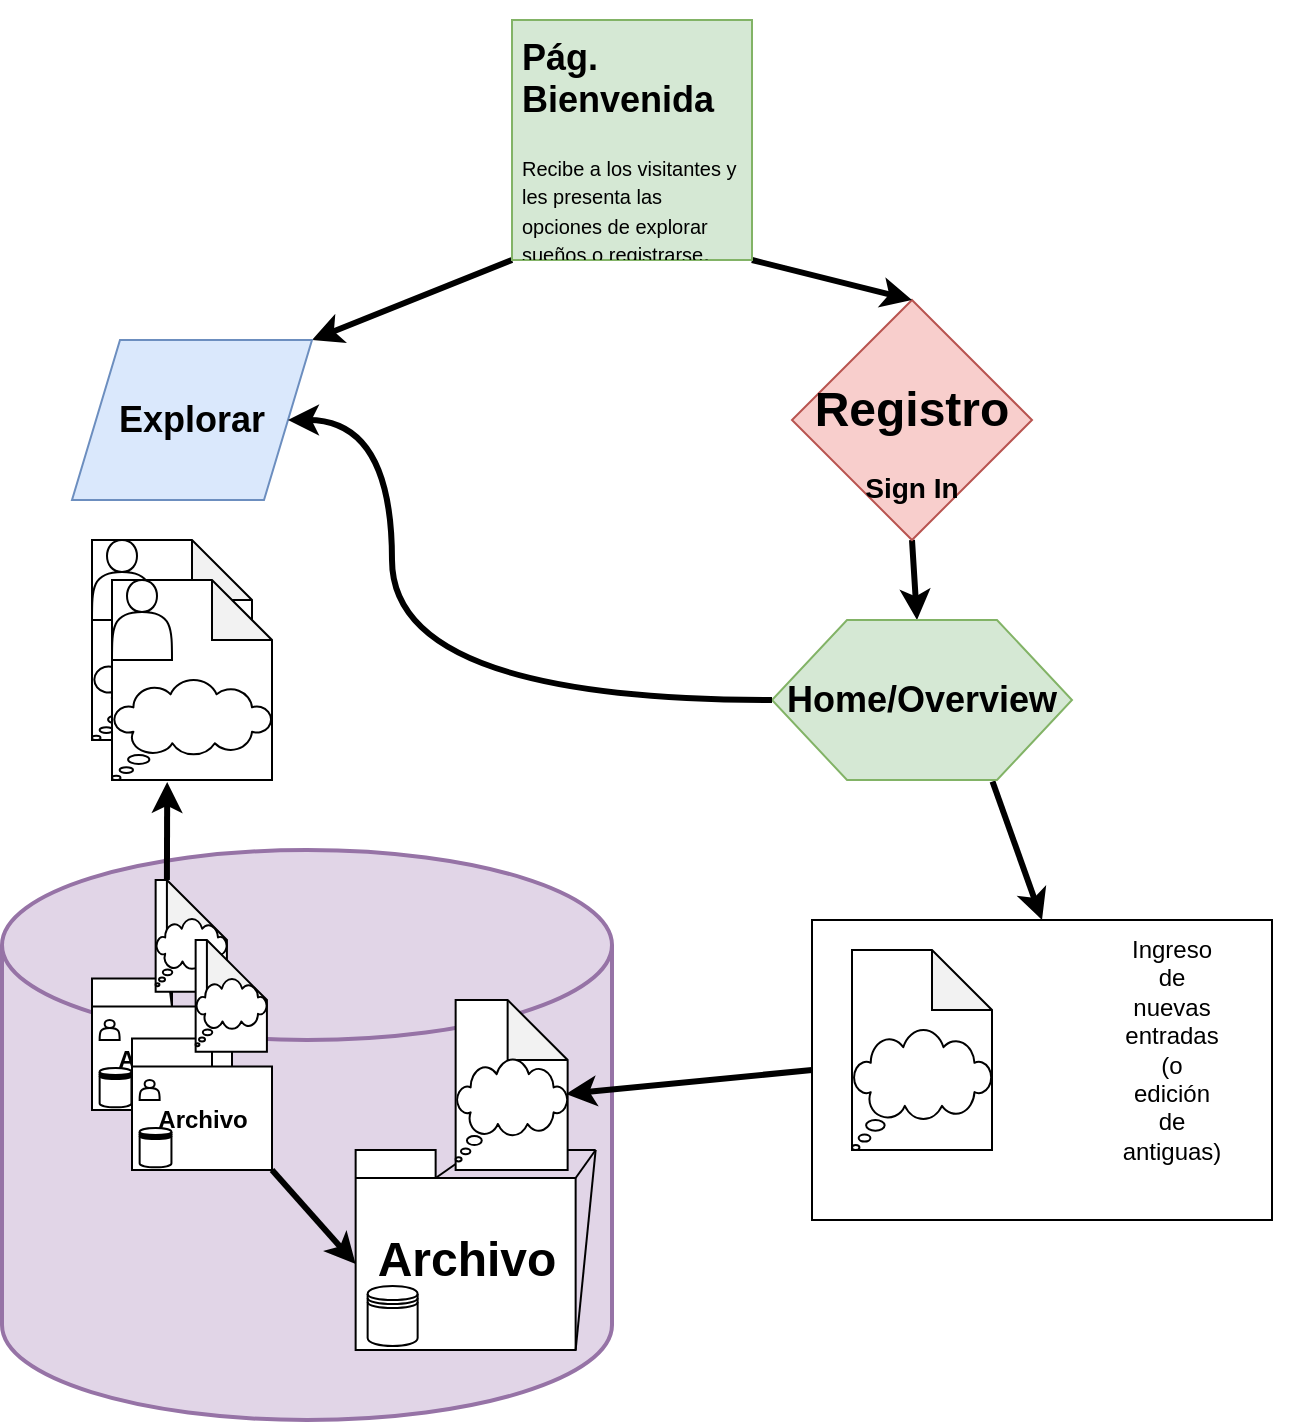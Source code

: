 <mxfile version="13.3.2" type="device"><diagram id="YNitG5f2WgWtv8qcGlka" name="Página-1"><mxGraphModel dx="873" dy="740" grid="1" gridSize="10" guides="1" tooltips="1" connect="1" arrows="1" fold="1" page="1" pageScale="1" pageWidth="827" pageHeight="1169" math="0" shadow="0"><root><mxCell id="0"/><mxCell id="1" parent="0"/><mxCell id="tkL2-yOE85S9bCHhmIM7-117" value="" style="strokeWidth=2;html=1;shape=mxgraph.flowchart.database;whiteSpace=wrap;fillColor=#e1d5e7;strokeColor=#9673a6;" parent="1" vertex="1"><mxGeometry x="85" y="455" width="305" height="285" as="geometry"/></mxCell><mxCell id="tkL2-yOE85S9bCHhmIM7-72" value="" style="group" parent="1" vertex="1" connectable="0"><mxGeometry x="130" y="470" width="70" height="115" as="geometry"/></mxCell><mxCell id="tkL2-yOE85S9bCHhmIM7-73" value="&lt;h1 style=&quot;line-height: 100%&quot;&gt;&lt;font style=&quot;font-size: 12px&quot;&gt;Archivo&lt;/font&gt;&lt;/h1&gt;" style="shape=folder;fontStyle=1;spacingTop=10;tabWidth=40;tabHeight=14;tabPosition=left;html=1;" parent="tkL2-yOE85S9bCHhmIM7-72" vertex="1"><mxGeometry y="49.286" width="70" height="65.714" as="geometry"/></mxCell><mxCell id="tkL2-yOE85S9bCHhmIM7-74" value="" style="endArrow=none;html=1;strokeWidth=1;exitX=0;exitY=0;exitDx=40;exitDy=14;exitPerimeter=0;" parent="tkL2-yOE85S9bCHhmIM7-72" source="tkL2-yOE85S9bCHhmIM7-73" edge="1"><mxGeometry width="50" height="50" relative="1" as="geometry"><mxPoint x="-165.455" y="-397.571" as="sourcePoint"/><mxPoint x="38.182" y="49.286" as="targetPoint"/></mxGeometry></mxCell><mxCell id="tkL2-yOE85S9bCHhmIM7-75" value="" style="shape=datastore;whiteSpace=wrap;html=1;" parent="tkL2-yOE85S9bCHhmIM7-72" vertex="1"><mxGeometry x="3.818" y="93.971" width="15.909" height="19.714" as="geometry"/></mxCell><mxCell id="tkL2-yOE85S9bCHhmIM7-76" value="" style="group" parent="tkL2-yOE85S9bCHhmIM7-72" vertex="1" connectable="0"><mxGeometry x="31.818" width="35.636" height="55.857" as="geometry"/></mxCell><mxCell id="tkL2-yOE85S9bCHhmIM7-77" value="" style="shape=note;whiteSpace=wrap;html=1;backgroundOutline=1;darkOpacity=0.05;" parent="tkL2-yOE85S9bCHhmIM7-76" vertex="1"><mxGeometry width="35.636" height="55.857" as="geometry"/></mxCell><mxCell id="tkL2-yOE85S9bCHhmIM7-78" value="" style="whiteSpace=wrap;html=1;shape=mxgraph.basic.cloud_callout" parent="tkL2-yOE85S9bCHhmIM7-76" vertex="1"><mxGeometry y="19.55" width="35.636" height="33.514" as="geometry"/></mxCell><mxCell id="tkL2-yOE85S9bCHhmIM7-86" value="" style="shape=actor;whiteSpace=wrap;html=1;" parent="tkL2-yOE85S9bCHhmIM7-72" vertex="1"><mxGeometry x="3.82" y="70" width="10" height="10" as="geometry"/></mxCell><mxCell id="tkL2-yOE85S9bCHhmIM7-45" value="" style="endArrow=classic;html=1;strokeWidth=3;exitX=0.5;exitY=1;exitDx=0;exitDy=0;" parent="1" source="tkL2-yOE85S9bCHhmIM7-6" target="tkL2-yOE85S9bCHhmIM7-5" edge="1"><mxGeometry width="50" height="50" relative="1" as="geometry"><mxPoint x="390" y="390" as="sourcePoint"/><mxPoint x="440" y="340" as="targetPoint"/></mxGeometry></mxCell><mxCell id="tkL2-yOE85S9bCHhmIM7-61" value="" style="group" parent="1" vertex="1" connectable="0"><mxGeometry x="261.82" y="605" width="120" height="100" as="geometry"/></mxCell><mxCell id="tkL2-yOE85S9bCHhmIM7-60" value="" style="group" parent="tkL2-yOE85S9bCHhmIM7-61" vertex="1" connectable="0"><mxGeometry width="120" height="100" as="geometry"/></mxCell><mxCell id="tkL2-yOE85S9bCHhmIM7-59" value="" style="group" parent="tkL2-yOE85S9bCHhmIM7-60" vertex="1" connectable="0"><mxGeometry width="120" height="100" as="geometry"/></mxCell><mxCell id="tkL2-yOE85S9bCHhmIM7-19" value="&lt;h1&gt;Archivo&lt;/h1&gt;" style="shape=folder;fontStyle=1;spacingTop=10;tabWidth=40;tabHeight=14;tabPosition=left;html=1;" parent="tkL2-yOE85S9bCHhmIM7-59" vertex="1"><mxGeometry width="110" height="100" as="geometry"/></mxCell><mxCell id="tkL2-yOE85S9bCHhmIM7-32" value="" style="endArrow=none;html=1;strokeWidth=1;exitX=0;exitY=0;exitDx=40;exitDy=14;exitPerimeter=0;" parent="tkL2-yOE85S9bCHhmIM7-59" source="tkL2-yOE85S9bCHhmIM7-19" edge="1"><mxGeometry width="50" height="50" relative="1" as="geometry"><mxPoint x="-100" y="-80" as="sourcePoint"/><mxPoint x="60" as="targetPoint"/></mxGeometry></mxCell><mxCell id="tkL2-yOE85S9bCHhmIM7-33" value="" style="endArrow=none;html=1;strokeWidth=1;exitX=0;exitY=0;exitDx=40;exitDy=14;exitPerimeter=0;" parent="tkL2-yOE85S9bCHhmIM7-59" edge="1"><mxGeometry width="50" height="50" relative="1" as="geometry"><mxPoint x="110" y="14" as="sourcePoint"/><mxPoint x="120" as="targetPoint"/></mxGeometry></mxCell><mxCell id="tkL2-yOE85S9bCHhmIM7-34" value="" style="endArrow=none;html=1;strokeWidth=1;" parent="tkL2-yOE85S9bCHhmIM7-59" edge="1"><mxGeometry width="50" height="50" relative="1" as="geometry"><mxPoint x="120" as="sourcePoint"/><mxPoint x="60" as="targetPoint"/></mxGeometry></mxCell><mxCell id="tkL2-yOE85S9bCHhmIM7-58" value="" style="shape=datastore;whiteSpace=wrap;html=1;" parent="tkL2-yOE85S9bCHhmIM7-59" vertex="1"><mxGeometry x="6" y="68" width="25" height="30" as="geometry"/></mxCell><mxCell id="tkL2-yOE85S9bCHhmIM7-36" value="" style="endArrow=none;html=1;strokeWidth=1;exitX=0;exitY=0;exitDx=110;exitDy=100;exitPerimeter=0;" parent="tkL2-yOE85S9bCHhmIM7-60" source="tkL2-yOE85S9bCHhmIM7-19" edge="1"><mxGeometry width="50" height="50" relative="1" as="geometry"><mxPoint x="130" y="60" as="sourcePoint"/><mxPoint x="120" as="targetPoint"/></mxGeometry></mxCell><mxCell id="tkL2-yOE85S9bCHhmIM7-26" value="" style="group" parent="1" vertex="1" connectable="0"><mxGeometry x="311.82" y="530" width="56" height="85" as="geometry"/></mxCell><mxCell id="tkL2-yOE85S9bCHhmIM7-20" value="" style="shape=note;whiteSpace=wrap;html=1;backgroundOutline=1;darkOpacity=0.05;" parent="tkL2-yOE85S9bCHhmIM7-26" vertex="1"><mxGeometry width="56" height="85" as="geometry"/></mxCell><mxCell id="tkL2-yOE85S9bCHhmIM7-25" value="" style="whiteSpace=wrap;html=1;shape=mxgraph.basic.cloud_callout" parent="tkL2-yOE85S9bCHhmIM7-26" vertex="1"><mxGeometry y="29.75" width="56" height="51.0" as="geometry"/></mxCell><mxCell id="tkL2-yOE85S9bCHhmIM7-64" value="" style="endArrow=classic;html=1;strokeWidth=3;exitX=0;exitY=0.5;exitDx=0;exitDy=0;entryX=0.985;entryY=0.338;entryDx=0;entryDy=0;entryPerimeter=0;" parent="1" source="tkL2-yOE85S9bCHhmIM7-49" target="tkL2-yOE85S9bCHhmIM7-25" edge="1"><mxGeometry width="50" height="50" relative="1" as="geometry"><mxPoint x="470" y="500" as="sourcePoint"/><mxPoint x="390" y="570" as="targetPoint"/></mxGeometry></mxCell><mxCell id="tkL2-yOE85S9bCHhmIM7-71" value="" style="group" parent="1" vertex="1" connectable="0"><mxGeometry x="150" y="500" width="70" height="115" as="geometry"/></mxCell><mxCell id="tkL2-yOE85S9bCHhmIM7-65" value="&lt;h1 style=&quot;line-height: 100%&quot;&gt;&lt;font style=&quot;font-size: 12px&quot;&gt;Archivo&lt;/font&gt;&lt;/h1&gt;" style="shape=folder;fontStyle=1;spacingTop=10;tabWidth=40;tabHeight=14;tabPosition=left;html=1;" parent="tkL2-yOE85S9bCHhmIM7-71" vertex="1"><mxGeometry y="49.286" width="70" height="65.714" as="geometry"/></mxCell><mxCell id="tkL2-yOE85S9bCHhmIM7-67" value="" style="shape=datastore;whiteSpace=wrap;html=1;" parent="tkL2-yOE85S9bCHhmIM7-71" vertex="1"><mxGeometry x="3.818" y="93.971" width="15.909" height="19.714" as="geometry"/></mxCell><mxCell id="tkL2-yOE85S9bCHhmIM7-68" value="" style="group" parent="tkL2-yOE85S9bCHhmIM7-71" vertex="1" connectable="0"><mxGeometry x="31.818" width="35.636" height="55.857" as="geometry"/></mxCell><mxCell id="tkL2-yOE85S9bCHhmIM7-69" value="" style="shape=note;whiteSpace=wrap;html=1;backgroundOutline=1;darkOpacity=0.05;" parent="tkL2-yOE85S9bCHhmIM7-68" vertex="1"><mxGeometry width="35.636" height="55.857" as="geometry"/></mxCell><mxCell id="tkL2-yOE85S9bCHhmIM7-70" value="" style="whiteSpace=wrap;html=1;shape=mxgraph.basic.cloud_callout" parent="tkL2-yOE85S9bCHhmIM7-68" vertex="1"><mxGeometry y="19.55" width="35.636" height="33.514" as="geometry"/></mxCell><mxCell id="tkL2-yOE85S9bCHhmIM7-87" value="" style="shape=actor;whiteSpace=wrap;html=1;" parent="tkL2-yOE85S9bCHhmIM7-71" vertex="1"><mxGeometry x="3.82" y="70" width="10" height="10" as="geometry"/></mxCell><mxCell id="tkL2-yOE85S9bCHhmIM7-88" value="" style="endArrow=classic;html=1;strokeWidth=3;exitX=0.735;exitY=1.009;exitDx=0;exitDy=0;entryX=0.5;entryY=0;entryDx=0;entryDy=0;exitPerimeter=0;" parent="1" source="tkL2-yOE85S9bCHhmIM7-5" target="tkL2-yOE85S9bCHhmIM7-49" edge="1"><mxGeometry width="50" height="50" relative="1" as="geometry"><mxPoint x="470" y="530" as="sourcePoint"/><mxPoint x="520" y="480" as="targetPoint"/></mxGeometry></mxCell><mxCell id="tkL2-yOE85S9bCHhmIM7-89" value="" style="group" parent="1" vertex="1" connectable="0"><mxGeometry x="470" y="340" width="150" height="80" as="geometry"/></mxCell><mxCell id="tkL2-yOE85S9bCHhmIM7-5" value="" style="shape=hexagon;perimeter=hexagonPerimeter2;whiteSpace=wrap;html=1;fillColor=#d5e8d4;strokeColor=#82b366;" parent="tkL2-yOE85S9bCHhmIM7-89" vertex="1"><mxGeometry width="150" height="80" as="geometry"/></mxCell><mxCell id="tkL2-yOE85S9bCHhmIM7-21" value="&lt;h2&gt;Home/Overview&lt;/h2&gt;" style="text;html=1;strokeColor=none;fillColor=none;align=center;verticalAlign=middle;whiteSpace=wrap;rounded=0;" parent="tkL2-yOE85S9bCHhmIM7-89" vertex="1"><mxGeometry x="55" y="30" width="40" height="20" as="geometry"/></mxCell><mxCell id="tkL2-yOE85S9bCHhmIM7-90" value="" style="group" parent="1" vertex="1" connectable="0"><mxGeometry x="480" y="180" width="120" height="120" as="geometry"/></mxCell><mxCell id="tkL2-yOE85S9bCHhmIM7-6" value="" style="rhombus;whiteSpace=wrap;html=1;fillColor=#f8cecc;strokeColor=#b85450;gradientColor=none;" parent="tkL2-yOE85S9bCHhmIM7-90" vertex="1"><mxGeometry width="120" height="120" as="geometry"/></mxCell><mxCell id="tkL2-yOE85S9bCHhmIM7-17" value="&lt;p style=&quot;line-height: 80%&quot;&gt;&lt;/p&gt;&lt;h1&gt;Registro&lt;br&gt;&lt;/h1&gt;&lt;h3&gt;Sign In&lt;/h3&gt;&lt;p&gt;&lt;/p&gt;" style="text;html=1;strokeColor=none;fillColor=none;align=center;verticalAlign=middle;whiteSpace=wrap;rounded=0;" parent="tkL2-yOE85S9bCHhmIM7-90" vertex="1"><mxGeometry x="40" y="60" width="40" height="20" as="geometry"/></mxCell><mxCell id="tkL2-yOE85S9bCHhmIM7-92" value="" style="endArrow=classic;html=1;strokeWidth=3;exitX=0;exitY=1;exitDx=0;exitDy=0;entryX=1;entryY=0;entryDx=0;entryDy=0;" parent="1" source="tkL2-yOE85S9bCHhmIM7-13" target="tkL2-yOE85S9bCHhmIM7-4" edge="1"><mxGeometry width="50" height="50" relative="1" as="geometry"><mxPoint x="470" y="240" as="sourcePoint"/><mxPoint x="520" y="190" as="targetPoint"/></mxGeometry></mxCell><mxCell id="tkL2-yOE85S9bCHhmIM7-93" value="" style="endArrow=classic;html=1;strokeWidth=3;exitX=1;exitY=1;exitDx=0;exitDy=0;entryX=0.5;entryY=0;entryDx=0;entryDy=0;" parent="1" source="tkL2-yOE85S9bCHhmIM7-13" target="tkL2-yOE85S9bCHhmIM7-6" edge="1"><mxGeometry width="50" height="50" relative="1" as="geometry"><mxPoint x="470" y="240" as="sourcePoint"/><mxPoint x="520" y="190" as="targetPoint"/></mxGeometry></mxCell><mxCell id="tkL2-yOE85S9bCHhmIM7-97" value="" style="group" parent="1" vertex="1" connectable="0"><mxGeometry x="480" y="480" width="250" height="190" as="geometry"/></mxCell><mxCell id="tkL2-yOE85S9bCHhmIM7-96" value="" style="group" parent="tkL2-yOE85S9bCHhmIM7-97" vertex="1" connectable="0"><mxGeometry width="250" height="190" as="geometry"/></mxCell><mxCell id="tkL2-yOE85S9bCHhmIM7-94" value="" style="group" parent="tkL2-yOE85S9bCHhmIM7-96" vertex="1" connectable="0"><mxGeometry width="250" height="190" as="geometry"/></mxCell><mxCell id="tkL2-yOE85S9bCHhmIM7-40" value="" style="group" parent="tkL2-yOE85S9bCHhmIM7-94" vertex="1" connectable="0"><mxGeometry x="140" y="25" width="110" height="165" as="geometry"/></mxCell><mxCell id="tkL2-yOE85S9bCHhmIM7-49" value="" style="rounded=0;whiteSpace=wrap;html=1;" parent="tkL2-yOE85S9bCHhmIM7-40" vertex="1"><mxGeometry x="-130" y="-15" width="230" height="150" as="geometry"/></mxCell><mxCell id="tkL2-yOE85S9bCHhmIM7-50" value="Ingreso de nuevas entradas&lt;br&gt;(o edición de antiguas)" style="text;html=1;strokeColor=none;fillColor=none;align=center;verticalAlign=middle;whiteSpace=wrap;rounded=0;" parent="tkL2-yOE85S9bCHhmIM7-40" vertex="1"><mxGeometry x="30" y="40" width="40" height="20" as="geometry"/></mxCell><mxCell id="tkL2-yOE85S9bCHhmIM7-95" style="edgeStyle=none;rounded=0;orthogonalLoop=1;jettySize=auto;html=1;exitX=0.25;exitY=0;exitDx=0;exitDy=0;strokeWidth=3;" parent="tkL2-yOE85S9bCHhmIM7-40" source="tkL2-yOE85S9bCHhmIM7-49" target="tkL2-yOE85S9bCHhmIM7-49" edge="1"><mxGeometry relative="1" as="geometry"/></mxCell><mxCell id="tkL2-yOE85S9bCHhmIM7-41" value="" style="shape=note;whiteSpace=wrap;html=1;backgroundOutline=1;darkOpacity=0.05;" parent="tkL2-yOE85S9bCHhmIM7-94" vertex="1"><mxGeometry x="30" y="25" width="70" height="100" as="geometry"/></mxCell><mxCell id="tkL2-yOE85S9bCHhmIM7-42" value="" style="whiteSpace=wrap;html=1;shape=mxgraph.basic.cloud_callout" parent="tkL2-yOE85S9bCHhmIM7-94" vertex="1"><mxGeometry x="30" y="65" width="70" height="60" as="geometry"/></mxCell><mxCell id="tkL2-yOE85S9bCHhmIM7-112" style="edgeStyle=none;rounded=0;orthogonalLoop=1;jettySize=auto;html=1;exitX=0;exitY=0;exitDx=70;exitDy=65.714;exitPerimeter=0;entryX=0;entryY=0;entryDx=0;entryDy=57;entryPerimeter=0;strokeWidth=3;" parent="1" source="tkL2-yOE85S9bCHhmIM7-65" target="tkL2-yOE85S9bCHhmIM7-19" edge="1"><mxGeometry relative="1" as="geometry"/></mxCell><mxCell id="tkL2-yOE85S9bCHhmIM7-114" style="edgeStyle=none;rounded=0;orthogonalLoop=1;jettySize=auto;html=1;exitX=0;exitY=0;exitDx=5.636;exitDy=0;exitPerimeter=0;entryX=0.345;entryY=1.01;entryDx=0;entryDy=0;entryPerimeter=0;strokeWidth=3;" parent="1" source="tkL2-yOE85S9bCHhmIM7-77" target="tkL2-yOE85S9bCHhmIM7-29" edge="1"><mxGeometry relative="1" as="geometry"/></mxCell><mxCell id="tkL2-yOE85S9bCHhmIM7-118" value="" style="group" parent="1" vertex="1" connectable="0"><mxGeometry x="340" y="40" width="120" height="120" as="geometry"/></mxCell><mxCell id="tkL2-yOE85S9bCHhmIM7-3" value="" style="whiteSpace=wrap;html=1;aspect=fixed;" parent="tkL2-yOE85S9bCHhmIM7-118" vertex="1"><mxGeometry width="120" height="120" as="geometry"/></mxCell><mxCell id="tkL2-yOE85S9bCHhmIM7-13" value="&lt;h1&gt;&lt;/h1&gt;&lt;h6&gt;&lt;h2&gt;&lt;span&gt;Pág. Bienvenida&lt;/span&gt;&lt;/h2&gt;&lt;font size=&quot;1&quot; style=&quot;line-height: 60%&quot;&gt;Recibe a los visitantes y les presenta las opciones de explorar sueños o registrarse&lt;/font&gt;&lt;span style=&quot;font-size: 12px ; font-weight: normal&quot;&gt;.&lt;/span&gt;&lt;/h6&gt;" style="text;html=1;strokeColor=#82b366;fillColor=#d5e8d4;spacing=5;spacingTop=-20;whiteSpace=wrap;overflow=hidden;rounded=0;" parent="tkL2-yOE85S9bCHhmIM7-118" vertex="1"><mxGeometry width="120" height="120" as="geometry"/></mxCell><mxCell id="tkL2-yOE85S9bCHhmIM7-119" value="" style="group" parent="1" vertex="1" connectable="0"><mxGeometry x="120" y="200" width="120" height="80" as="geometry"/></mxCell><mxCell id="tkL2-yOE85S9bCHhmIM7-4" value="" style="shape=parallelogram;perimeter=parallelogramPerimeter;whiteSpace=wrap;html=1;fillColor=#dae8fc;strokeColor=#6c8ebf;" parent="tkL2-yOE85S9bCHhmIM7-119" vertex="1"><mxGeometry width="120" height="80" as="geometry"/></mxCell><mxCell id="tkL2-yOE85S9bCHhmIM7-18" value="&lt;h2&gt;Explorar&lt;/h2&gt;" style="text;html=1;strokeColor=none;fillColor=none;align=center;verticalAlign=middle;whiteSpace=wrap;rounded=0;" parent="tkL2-yOE85S9bCHhmIM7-119" vertex="1"><mxGeometry x="40" y="30" width="40" height="20" as="geometry"/></mxCell><mxCell id="tkL2-yOE85S9bCHhmIM7-120" value="" style="group" parent="1" vertex="1" connectable="0"><mxGeometry x="130" y="300" width="90" height="120" as="geometry"/></mxCell><mxCell id="tkL2-yOE85S9bCHhmIM7-27" value="" style="group" parent="tkL2-yOE85S9bCHhmIM7-120" vertex="1" connectable="0"><mxGeometry width="90" height="120" as="geometry"/></mxCell><mxCell id="tkL2-yOE85S9bCHhmIM7-8" value="" style="shape=note;whiteSpace=wrap;html=1;backgroundOutline=1;darkOpacity=0.05;" parent="tkL2-yOE85S9bCHhmIM7-27" vertex="1"><mxGeometry width="80" height="100" as="geometry"/></mxCell><mxCell id="tkL2-yOE85S9bCHhmIM7-22" value="" style="shape=actor;whiteSpace=wrap;html=1;" parent="tkL2-yOE85S9bCHhmIM7-27" vertex="1"><mxGeometry width="30" height="40" as="geometry"/></mxCell><mxCell id="tkL2-yOE85S9bCHhmIM7-24" value="" style="whiteSpace=wrap;html=1;shape=mxgraph.basic.cloud_callout" parent="tkL2-yOE85S9bCHhmIM7-27" vertex="1"><mxGeometry y="50" width="80" height="50" as="geometry"/></mxCell><mxCell id="tkL2-yOE85S9bCHhmIM7-28" value="" style="group" parent="tkL2-yOE85S9bCHhmIM7-27" vertex="1" connectable="0"><mxGeometry x="10" y="20" width="80" height="100" as="geometry"/></mxCell><mxCell id="tkL2-yOE85S9bCHhmIM7-29" value="" style="shape=note;whiteSpace=wrap;html=1;backgroundOutline=1;darkOpacity=0.05;" parent="tkL2-yOE85S9bCHhmIM7-28" vertex="1"><mxGeometry width="80" height="100" as="geometry"/></mxCell><mxCell id="tkL2-yOE85S9bCHhmIM7-30" value="" style="shape=actor;whiteSpace=wrap;html=1;" parent="tkL2-yOE85S9bCHhmIM7-28" vertex="1"><mxGeometry width="30" height="40" as="geometry"/></mxCell><mxCell id="tkL2-yOE85S9bCHhmIM7-31" value="" style="whiteSpace=wrap;html=1;shape=mxgraph.basic.cloud_callout" parent="tkL2-yOE85S9bCHhmIM7-28" vertex="1"><mxGeometry y="50" width="80" height="50" as="geometry"/></mxCell><mxCell id="ccpDgAQk0zLRer_hQgnM-1" style="edgeStyle=orthogonalEdgeStyle;orthogonalLoop=1;jettySize=auto;html=1;entryX=1;entryY=0.5;entryDx=0;entryDy=0;strokeWidth=3;curved=1;" edge="1" parent="1" source="tkL2-yOE85S9bCHhmIM7-5" target="tkL2-yOE85S9bCHhmIM7-4"><mxGeometry relative="1" as="geometry"><Array as="points"><mxPoint x="280" y="380"/><mxPoint x="280" y="240"/></Array></mxGeometry></mxCell></root></mxGraphModel></diagram></mxfile>